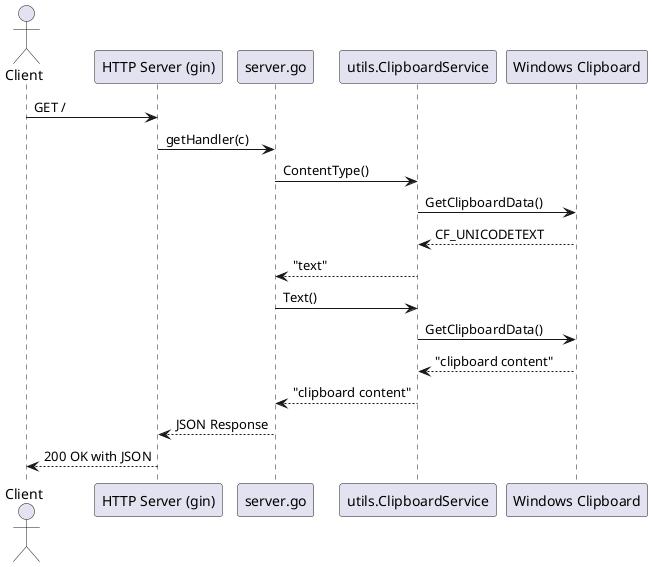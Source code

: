 @startuml
actor Client
participant "HTTP Server (gin)"
participant "server.go"
participant "utils.ClipboardService"
participant "Windows Clipboard"

Client -> "HTTP Server (gin)": GET /
"HTTP Server (gin)" -> "server.go": getHandler(c)
"server.go" -> "utils.ClipboardService": ContentType()
"utils.ClipboardService" -> "Windows Clipboard": GetClipboardData()
"Windows Clipboard" --> "utils.ClipboardService": CF_UNICODETEXT
"utils.ClipboardService" --> "server.go": "text"
"server.go" -> "utils.ClipboardService": Text()
"utils.ClipboardService" -> "Windows Clipboard": GetClipboardData()
"Windows Clipboard" --> "utils.ClipboardService": "clipboard content"
"utils.ClipboardService" --> "server.go": "clipboard content"
"server.go" --> "HTTP Server (gin)": JSON Response
"HTTP Server (gin)" --> Client: 200 OK with JSON
@enduml
